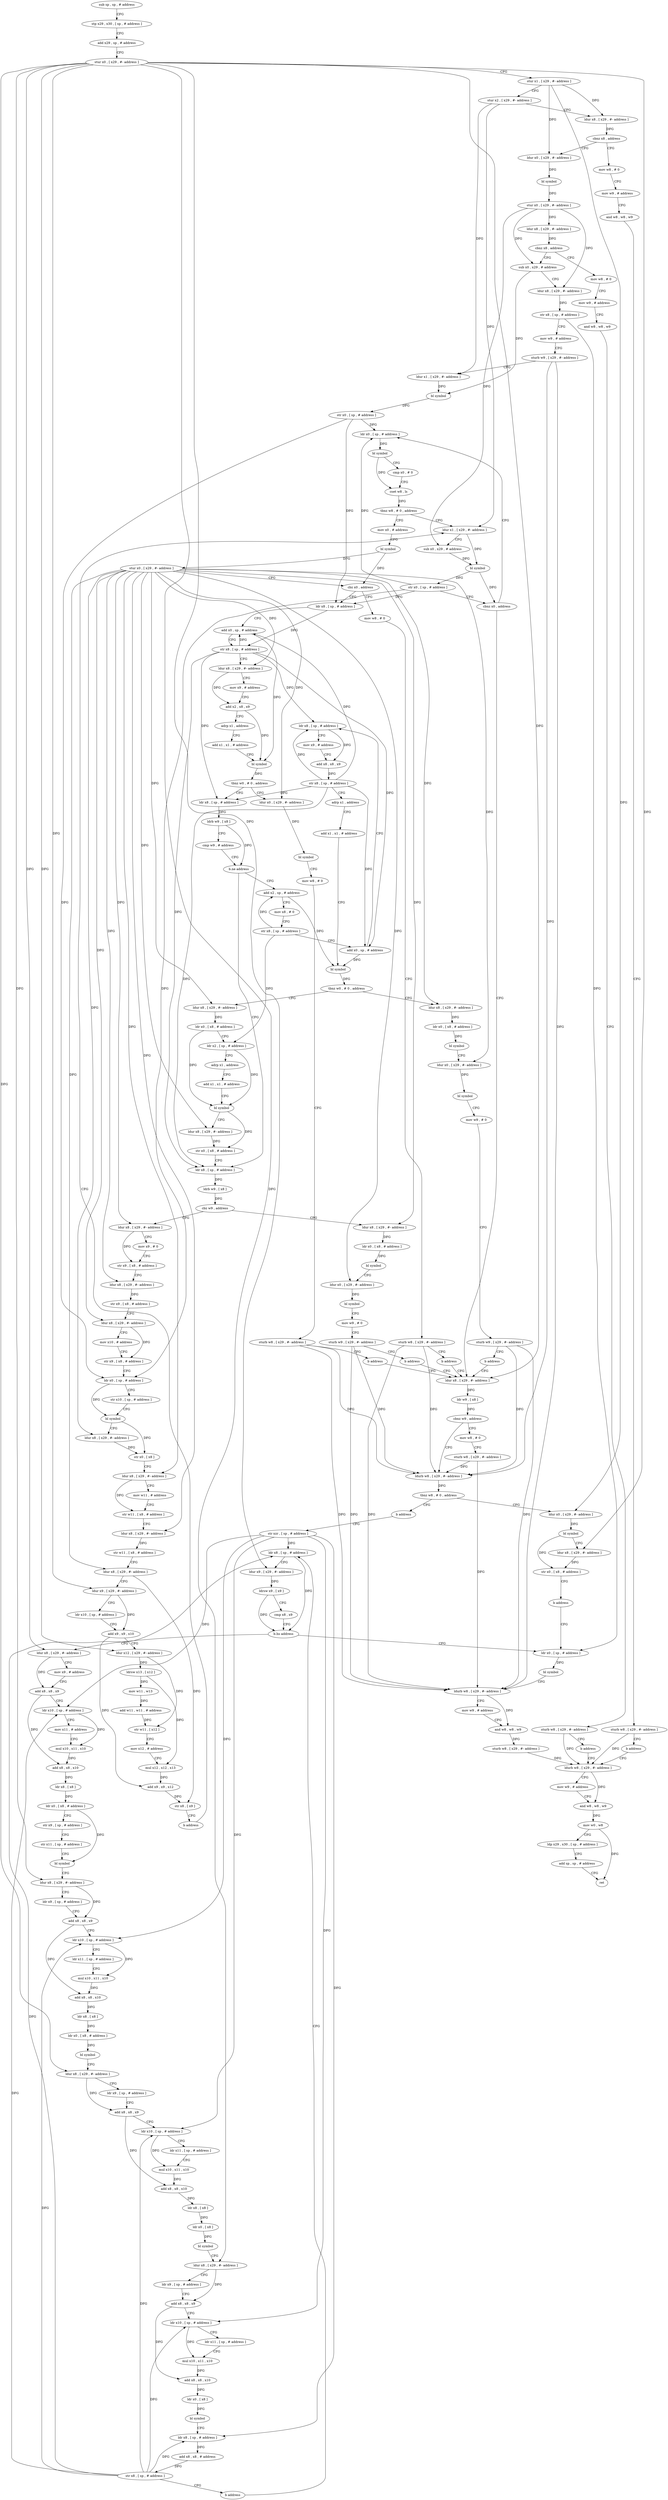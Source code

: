 digraph "func" {
"165420" [label = "sub sp , sp , # address" ]
"165424" [label = "stp x29 , x30 , [ sp , # address ]" ]
"165428" [label = "add x29 , sp , # address" ]
"165432" [label = "stur x0 , [ x29 , #- address ]" ]
"165436" [label = "stur x1 , [ x29 , #- address ]" ]
"165440" [label = "stur x2 , [ x29 , #- address ]" ]
"165444" [label = "ldur x8 , [ x29 , #- address ]" ]
"165448" [label = "cbnz x8 , address" ]
"165472" [label = "ldur x0 , [ x29 , #- address ]" ]
"165452" [label = "mov w8 , # 0" ]
"165476" [label = "bl symbol" ]
"165480" [label = "stur x0 , [ x29 , #- address ]" ]
"165484" [label = "ldur x8 , [ x29 , #- address ]" ]
"165488" [label = "cbnz x8 , address" ]
"165512" [label = "sub x0 , x29 , # address" ]
"165492" [label = "mov w8 , # 0" ]
"165456" [label = "mov w9 , # address" ]
"165460" [label = "and w8 , w8 , w9" ]
"165464" [label = "sturb w8 , [ x29 , #- address ]" ]
"165468" [label = "b address" ]
"166252" [label = "ldurb w8 , [ x29 , #- address ]" ]
"165516" [label = "ldur x8 , [ x29 , #- address ]" ]
"165520" [label = "str x8 , [ sp , # address ]" ]
"165524" [label = "mov w9 , # address" ]
"165528" [label = "sturb w9 , [ x29 , #- address ]" ]
"165532" [label = "ldur x1 , [ x29 , #- address ]" ]
"165536" [label = "bl symbol" ]
"165540" [label = "str x0 , [ sp , # address ]" ]
"165544" [label = "ldr x0 , [ sp , # address ]" ]
"165496" [label = "mov w9 , # address" ]
"165500" [label = "and w8 , w8 , w9" ]
"165504" [label = "sturb w8 , [ x29 , #- address ]" ]
"165508" [label = "b address" ]
"166256" [label = "mov w9 , # address" ]
"166260" [label = "and w8 , w8 , w9" ]
"166264" [label = "mov w0 , w8" ]
"166268" [label = "ldp x29 , x30 , [ sp , # address ]" ]
"166272" [label = "add sp , sp , # address" ]
"166276" [label = "ret" ]
"165952" [label = "ldur x1 , [ x29 , #- address ]" ]
"165956" [label = "sub x0 , x29 , # address" ]
"165960" [label = "bl symbol" ]
"165964" [label = "str x0 , [ sp , # address ]" ]
"165968" [label = "cbnz x0 , address" ]
"165972" [label = "ldur x8 , [ x29 , #- address ]" ]
"165564" [label = "mov x0 , # address" ]
"165568" [label = "bl symbol" ]
"165572" [label = "stur x0 , [ x29 , #- address ]" ]
"165576" [label = "cbz x0 , address" ]
"165940" [label = "mov w8 , # 0" ]
"165580" [label = "ldr x8 , [ sp , # address ]" ]
"165548" [label = "bl symbol" ]
"165552" [label = "cmp x0 , # 0" ]
"165556" [label = "cset w8 , ls" ]
"165560" [label = "tbnz w8 , # 0 , address" ]
"165976" [label = "ldr w9 , [ x8 ]" ]
"165980" [label = "cbnz w9 , address" ]
"165992" [label = "ldurb w8 , [ x29 , #- address ]" ]
"165984" [label = "mov w8 , # 0" ]
"165944" [label = "sturb w8 , [ x29 , #- address ]" ]
"165948" [label = "b address" ]
"165584" [label = "add x0 , sp , # address" ]
"165588" [label = "str x8 , [ sp , # address ]" ]
"165592" [label = "ldur x8 , [ x29 , #- address ]" ]
"165596" [label = "mov x9 , # address" ]
"165600" [label = "add x2 , x8 , x9" ]
"165604" [label = "adrp x1 , address" ]
"165608" [label = "add x1 , x1 , # address" ]
"165612" [label = "bl symbol" ]
"165616" [label = "tbnz w0 , # 0 , address" ]
"165640" [label = "ldr x8 , [ sp , # address ]" ]
"165620" [label = "ldur x0 , [ x29 , #- address ]" ]
"165996" [label = "tbnz w8 , # 0 , address" ]
"166004" [label = "ldur x0 , [ x29 , #- address ]" ]
"166000" [label = "b address" ]
"165988" [label = "sturb w8 , [ x29 , #- address ]" ]
"165644" [label = "ldrb w9 , [ x8 ]" ]
"165648" [label = "cmp w9 , # address" ]
"165652" [label = "b.ne address" ]
"165768" [label = "ldr x8 , [ sp , # address ]" ]
"165656" [label = "add x2 , sp , # address" ]
"165624" [label = "bl symbol" ]
"165628" [label = "mov w8 , # 0" ]
"165632" [label = "sturb w8 , [ x29 , #- address ]" ]
"165636" [label = "b address" ]
"166008" [label = "bl symbol" ]
"166012" [label = "ldur x8 , [ x29 , #- address ]" ]
"166016" [label = "str x0 , [ x8 , # address ]" ]
"166020" [label = "b address" ]
"166228" [label = "ldr x0 , [ sp , # address ]" ]
"166024" [label = "str xzr , [ sp , # address ]" ]
"165772" [label = "ldrb w9 , [ x8 ]" ]
"165776" [label = "cbz w9 , address" ]
"165812" [label = "ldur x8 , [ x29 , #- address ]" ]
"165780" [label = "ldur x8 , [ x29 , #- address ]" ]
"165660" [label = "mov x8 , # 0" ]
"165664" [label = "str x8 , [ sp , # address ]" ]
"165668" [label = "add x0 , sp , # address" ]
"165672" [label = "ldr x8 , [ sp , # address ]" ]
"165676" [label = "mov x9 , # address" ]
"165680" [label = "add x8 , x8 , x9" ]
"165684" [label = "str x8 , [ sp , # address ]" ]
"165688" [label = "adrp x1 , address" ]
"165692" [label = "add x1 , x1 , # address" ]
"165696" [label = "bl symbol" ]
"165700" [label = "tbnz w0 , # 0 , address" ]
"165736" [label = "ldur x8 , [ x29 , #- address ]" ]
"165704" [label = "ldur x8 , [ x29 , #- address ]" ]
"166232" [label = "bl symbol" ]
"166236" [label = "ldurb w8 , [ x29 , #- address ]" ]
"166240" [label = "mov w9 , # address" ]
"166244" [label = "and w8 , w8 , w9" ]
"166248" [label = "sturb w8 , [ x29 , #- address ]" ]
"166028" [label = "ldr x8 , [ sp , # address ]" ]
"165816" [label = "mov x9 , # 0" ]
"165820" [label = "str x9 , [ x8 , # address ]" ]
"165824" [label = "ldur x8 , [ x29 , #- address ]" ]
"165828" [label = "str x9 , [ x8 , # address ]" ]
"165832" [label = "ldur x8 , [ x29 , #- address ]" ]
"165836" [label = "mov x10 , # address" ]
"165840" [label = "str x9 , [ x8 , # address ]" ]
"165844" [label = "ldr x0 , [ sp , # address ]" ]
"165848" [label = "str x10 , [ sp , # address ]" ]
"165852" [label = "bl symbol" ]
"165856" [label = "ldur x8 , [ x29 , #- address ]" ]
"165860" [label = "str x0 , [ x8 ]" ]
"165864" [label = "ldur x8 , [ x29 , #- address ]" ]
"165868" [label = "mov w11 , # address" ]
"165872" [label = "str w11 , [ x8 , # address ]" ]
"165876" [label = "ldur x8 , [ x29 , #- address ]" ]
"165880" [label = "str w11 , [ x8 , # address ]" ]
"165884" [label = "ldur x8 , [ x29 , #- address ]" ]
"165888" [label = "ldur x9 , [ x29 , #- address ]" ]
"165892" [label = "ldr x10 , [ sp , # address ]" ]
"165896" [label = "add x9 , x9 , x10" ]
"165900" [label = "ldur x12 , [ x29 , #- address ]" ]
"165904" [label = "ldrsw x13 , [ x12 ]" ]
"165908" [label = "mov w11 , w13" ]
"165912" [label = "add w11 , w11 , # address" ]
"165916" [label = "str w11 , [ x12 ]" ]
"165920" [label = "mov x12 , # address" ]
"165924" [label = "mul x12 , x12 , x13" ]
"165928" [label = "add x9 , x9 , x12" ]
"165932" [label = "str x8 , [ x9 ]" ]
"165936" [label = "b address" ]
"165784" [label = "ldr x0 , [ x8 , # address ]" ]
"165788" [label = "bl symbol" ]
"165792" [label = "ldur x0 , [ x29 , #- address ]" ]
"165796" [label = "bl symbol" ]
"165800" [label = "mov w9 , # 0" ]
"165804" [label = "sturb w9 , [ x29 , #- address ]" ]
"165808" [label = "b address" ]
"165740" [label = "ldr x0 , [ x8 , # address ]" ]
"165744" [label = "ldr x2 , [ sp , # address ]" ]
"165748" [label = "adrp x1 , address" ]
"165752" [label = "add x1 , x1 , # address" ]
"165756" [label = "bl symbol" ]
"165760" [label = "ldur x8 , [ x29 , #- address ]" ]
"165764" [label = "str x0 , [ x8 , # address ]" ]
"165708" [label = "ldr x0 , [ x8 , # address ]" ]
"165712" [label = "bl symbol" ]
"165716" [label = "ldur x0 , [ x29 , #- address ]" ]
"165720" [label = "bl symbol" ]
"165724" [label = "mov w9 , # 0" ]
"165728" [label = "sturb w9 , [ x29 , #- address ]" ]
"165732" [label = "b address" ]
"166048" [label = "ldur x8 , [ x29 , #- address ]" ]
"166052" [label = "mov x9 , # address" ]
"166056" [label = "add x8 , x8 , x9" ]
"166060" [label = "ldr x10 , [ sp , # address ]" ]
"166064" [label = "mov x11 , # address" ]
"166068" [label = "mul x10 , x11 , x10" ]
"166072" [label = "add x8 , x8 , x10" ]
"166076" [label = "ldr x8 , [ x8 ]" ]
"166080" [label = "ldr x0 , [ x8 , # address ]" ]
"166084" [label = "str x9 , [ sp , # address ]" ]
"166088" [label = "str x11 , [ sp , # address ]" ]
"166092" [label = "bl symbol" ]
"166096" [label = "ldur x8 , [ x29 , #- address ]" ]
"166100" [label = "ldr x9 , [ sp , # address ]" ]
"166104" [label = "add x8 , x8 , x9" ]
"166108" [label = "ldr x10 , [ sp , # address ]" ]
"166112" [label = "ldr x11 , [ sp , # address ]" ]
"166116" [label = "mul x10 , x11 , x10" ]
"166120" [label = "add x8 , x8 , x10" ]
"166124" [label = "ldr x8 , [ x8 ]" ]
"166128" [label = "ldr x0 , [ x8 , # address ]" ]
"166132" [label = "bl symbol" ]
"166136" [label = "ldur x8 , [ x29 , #- address ]" ]
"166140" [label = "ldr x9 , [ sp , # address ]" ]
"166144" [label = "add x8 , x8 , x9" ]
"166148" [label = "ldr x10 , [ sp , # address ]" ]
"166152" [label = "ldr x11 , [ sp , # address ]" ]
"166156" [label = "mul x10 , x11 , x10" ]
"166160" [label = "add x8 , x8 , x10" ]
"166164" [label = "ldr x8 , [ x8 ]" ]
"166168" [label = "ldr x0 , [ x8 ]" ]
"166172" [label = "bl symbol" ]
"166176" [label = "ldur x8 , [ x29 , #- address ]" ]
"166180" [label = "ldr x9 , [ sp , # address ]" ]
"166184" [label = "add x8 , x8 , x9" ]
"166188" [label = "ldr x10 , [ sp , # address ]" ]
"166192" [label = "ldr x11 , [ sp , # address ]" ]
"166196" [label = "mul x10 , x11 , x10" ]
"166200" [label = "add x8 , x8 , x10" ]
"166204" [label = "ldr x0 , [ x8 ]" ]
"166208" [label = "bl symbol" ]
"166212" [label = "ldr x8 , [ sp , # address ]" ]
"166216" [label = "add x8 , x8 , # address" ]
"166220" [label = "str x8 , [ sp , # address ]" ]
"166224" [label = "b address" ]
"166032" [label = "ldur x9 , [ x29 , #- address ]" ]
"166036" [label = "ldrsw x9 , [ x9 ]" ]
"166040" [label = "cmp x8 , x9" ]
"166044" [label = "b.hs address" ]
"165420" -> "165424" [ label = "CFG" ]
"165424" -> "165428" [ label = "CFG" ]
"165428" -> "165432" [ label = "CFG" ]
"165432" -> "165436" [ label = "CFG" ]
"165432" -> "165972" [ label = "DFG" ]
"165432" -> "166012" [ label = "DFG" ]
"165432" -> "165888" [ label = "DFG" ]
"165432" -> "165900" [ label = "DFG" ]
"165432" -> "166032" [ label = "DFG" ]
"165432" -> "166048" [ label = "DFG" ]
"165432" -> "166096" [ label = "DFG" ]
"165432" -> "166136" [ label = "DFG" ]
"165432" -> "166176" [ label = "DFG" ]
"165436" -> "165440" [ label = "CFG" ]
"165436" -> "165444" [ label = "DFG" ]
"165436" -> "165472" [ label = "DFG" ]
"165436" -> "166004" [ label = "DFG" ]
"165440" -> "165444" [ label = "CFG" ]
"165440" -> "165532" [ label = "DFG" ]
"165440" -> "165952" [ label = "DFG" ]
"165444" -> "165448" [ label = "DFG" ]
"165448" -> "165472" [ label = "CFG" ]
"165448" -> "165452" [ label = "CFG" ]
"165472" -> "165476" [ label = "DFG" ]
"165452" -> "165456" [ label = "CFG" ]
"165476" -> "165480" [ label = "DFG" ]
"165480" -> "165484" [ label = "DFG" ]
"165480" -> "165516" [ label = "DFG" ]
"165480" -> "165512" [ label = "DFG" ]
"165480" -> "165956" [ label = "DFG" ]
"165484" -> "165488" [ label = "DFG" ]
"165488" -> "165512" [ label = "CFG" ]
"165488" -> "165492" [ label = "CFG" ]
"165512" -> "165516" [ label = "CFG" ]
"165512" -> "165536" [ label = "DFG" ]
"165492" -> "165496" [ label = "CFG" ]
"165456" -> "165460" [ label = "CFG" ]
"165460" -> "165464" [ label = "CFG" ]
"165464" -> "165468" [ label = "CFG" ]
"165464" -> "166252" [ label = "DFG" ]
"165468" -> "166252" [ label = "CFG" ]
"166252" -> "166256" [ label = "CFG" ]
"166252" -> "166260" [ label = "DFG" ]
"165516" -> "165520" [ label = "DFG" ]
"165520" -> "165524" [ label = "CFG" ]
"165520" -> "166228" [ label = "DFG" ]
"165524" -> "165528" [ label = "CFG" ]
"165528" -> "165532" [ label = "CFG" ]
"165528" -> "165992" [ label = "DFG" ]
"165528" -> "166236" [ label = "DFG" ]
"165532" -> "165536" [ label = "DFG" ]
"165536" -> "165540" [ label = "DFG" ]
"165540" -> "165544" [ label = "DFG" ]
"165540" -> "165580" [ label = "DFG" ]
"165540" -> "165844" [ label = "DFG" ]
"165544" -> "165548" [ label = "DFG" ]
"165496" -> "165500" [ label = "CFG" ]
"165500" -> "165504" [ label = "CFG" ]
"165504" -> "165508" [ label = "CFG" ]
"165504" -> "166252" [ label = "DFG" ]
"165508" -> "166252" [ label = "CFG" ]
"166256" -> "166260" [ label = "CFG" ]
"166260" -> "166264" [ label = "DFG" ]
"166264" -> "166268" [ label = "CFG" ]
"166264" -> "166276" [ label = "DFG" ]
"166268" -> "166272" [ label = "CFG" ]
"166272" -> "166276" [ label = "CFG" ]
"165952" -> "165956" [ label = "CFG" ]
"165952" -> "165960" [ label = "DFG" ]
"165956" -> "165960" [ label = "DFG" ]
"165960" -> "165964" [ label = "DFG" ]
"165960" -> "165968" [ label = "DFG" ]
"165964" -> "165968" [ label = "CFG" ]
"165964" -> "165544" [ label = "DFG" ]
"165964" -> "165580" [ label = "DFG" ]
"165964" -> "165844" [ label = "DFG" ]
"165968" -> "165544" [ label = "CFG" ]
"165968" -> "165972" [ label = "CFG" ]
"165972" -> "165976" [ label = "DFG" ]
"165564" -> "165568" [ label = "CFG" ]
"165568" -> "165572" [ label = "DFG" ]
"165568" -> "165576" [ label = "DFG" ]
"165572" -> "165576" [ label = "CFG" ]
"165572" -> "165592" [ label = "DFG" ]
"165572" -> "165620" [ label = "DFG" ]
"165572" -> "165812" [ label = "DFG" ]
"165572" -> "165824" [ label = "DFG" ]
"165572" -> "165832" [ label = "DFG" ]
"165572" -> "165856" [ label = "DFG" ]
"165572" -> "165864" [ label = "DFG" ]
"165572" -> "165876" [ label = "DFG" ]
"165572" -> "165884" [ label = "DFG" ]
"165572" -> "165780" [ label = "DFG" ]
"165572" -> "165792" [ label = "DFG" ]
"165572" -> "165736" [ label = "DFG" ]
"165572" -> "165760" [ label = "DFG" ]
"165572" -> "165704" [ label = "DFG" ]
"165572" -> "165716" [ label = "DFG" ]
"165576" -> "165940" [ label = "CFG" ]
"165576" -> "165580" [ label = "CFG" ]
"165940" -> "165944" [ label = "CFG" ]
"165580" -> "165584" [ label = "CFG" ]
"165580" -> "165588" [ label = "DFG" ]
"165548" -> "165552" [ label = "CFG" ]
"165548" -> "165556" [ label = "DFG" ]
"165552" -> "165556" [ label = "CFG" ]
"165556" -> "165560" [ label = "DFG" ]
"165560" -> "165952" [ label = "CFG" ]
"165560" -> "165564" [ label = "CFG" ]
"165976" -> "165980" [ label = "DFG" ]
"165980" -> "165992" [ label = "CFG" ]
"165980" -> "165984" [ label = "CFG" ]
"165992" -> "165996" [ label = "DFG" ]
"165984" -> "165988" [ label = "CFG" ]
"165944" -> "165948" [ label = "CFG" ]
"165944" -> "165992" [ label = "DFG" ]
"165944" -> "166236" [ label = "DFG" ]
"165948" -> "165972" [ label = "CFG" ]
"165584" -> "165588" [ label = "CFG" ]
"165584" -> "165612" [ label = "DFG" ]
"165588" -> "165592" [ label = "CFG" ]
"165588" -> "165584" [ label = "DFG" ]
"165588" -> "165640" [ label = "DFG" ]
"165588" -> "165768" [ label = "DFG" ]
"165588" -> "165672" [ label = "DFG" ]
"165588" -> "165668" [ label = "DFG" ]
"165592" -> "165596" [ label = "CFG" ]
"165592" -> "165600" [ label = "DFG" ]
"165596" -> "165600" [ label = "CFG" ]
"165600" -> "165604" [ label = "CFG" ]
"165600" -> "165612" [ label = "DFG" ]
"165604" -> "165608" [ label = "CFG" ]
"165608" -> "165612" [ label = "CFG" ]
"165612" -> "165616" [ label = "DFG" ]
"165616" -> "165640" [ label = "CFG" ]
"165616" -> "165620" [ label = "CFG" ]
"165640" -> "165644" [ label = "DFG" ]
"165620" -> "165624" [ label = "DFG" ]
"165996" -> "166004" [ label = "CFG" ]
"165996" -> "166000" [ label = "CFG" ]
"166004" -> "166008" [ label = "DFG" ]
"166000" -> "166024" [ label = "CFG" ]
"165988" -> "165992" [ label = "DFG" ]
"165988" -> "166236" [ label = "DFG" ]
"165644" -> "165648" [ label = "CFG" ]
"165644" -> "165652" [ label = "DFG" ]
"165648" -> "165652" [ label = "CFG" ]
"165652" -> "165768" [ label = "CFG" ]
"165652" -> "165656" [ label = "CFG" ]
"165768" -> "165772" [ label = "DFG" ]
"165656" -> "165660" [ label = "CFG" ]
"165656" -> "165696" [ label = "DFG" ]
"165624" -> "165628" [ label = "CFG" ]
"165628" -> "165632" [ label = "CFG" ]
"165632" -> "165636" [ label = "CFG" ]
"165632" -> "165992" [ label = "DFG" ]
"165632" -> "166236" [ label = "DFG" ]
"165636" -> "165972" [ label = "CFG" ]
"166008" -> "166012" [ label = "CFG" ]
"166008" -> "166016" [ label = "DFG" ]
"166012" -> "166016" [ label = "DFG" ]
"166016" -> "166020" [ label = "CFG" ]
"166020" -> "166228" [ label = "CFG" ]
"166228" -> "166232" [ label = "DFG" ]
"166024" -> "166028" [ label = "DFG" ]
"166024" -> "166060" [ label = "DFG" ]
"166024" -> "166108" [ label = "DFG" ]
"166024" -> "166148" [ label = "DFG" ]
"166024" -> "166188" [ label = "DFG" ]
"166024" -> "166212" [ label = "DFG" ]
"165772" -> "165776" [ label = "DFG" ]
"165776" -> "165812" [ label = "CFG" ]
"165776" -> "165780" [ label = "CFG" ]
"165812" -> "165816" [ label = "CFG" ]
"165812" -> "165820" [ label = "DFG" ]
"165780" -> "165784" [ label = "DFG" ]
"165660" -> "165664" [ label = "CFG" ]
"165664" -> "165668" [ label = "CFG" ]
"165664" -> "165656" [ label = "DFG" ]
"165664" -> "165744" [ label = "DFG" ]
"165668" -> "165672" [ label = "CFG" ]
"165668" -> "165696" [ label = "DFG" ]
"165672" -> "165676" [ label = "CFG" ]
"165672" -> "165680" [ label = "DFG" ]
"165676" -> "165680" [ label = "CFG" ]
"165680" -> "165684" [ label = "DFG" ]
"165684" -> "165688" [ label = "CFG" ]
"165684" -> "165584" [ label = "DFG" ]
"165684" -> "165640" [ label = "DFG" ]
"165684" -> "165768" [ label = "DFG" ]
"165684" -> "165668" [ label = "DFG" ]
"165684" -> "165672" [ label = "DFG" ]
"165688" -> "165692" [ label = "CFG" ]
"165692" -> "165696" [ label = "CFG" ]
"165696" -> "165700" [ label = "DFG" ]
"165700" -> "165736" [ label = "CFG" ]
"165700" -> "165704" [ label = "CFG" ]
"165736" -> "165740" [ label = "DFG" ]
"165704" -> "165708" [ label = "DFG" ]
"166232" -> "166236" [ label = "CFG" ]
"166236" -> "166240" [ label = "CFG" ]
"166236" -> "166244" [ label = "DFG" ]
"166240" -> "166244" [ label = "CFG" ]
"166244" -> "166248" [ label = "DFG" ]
"166248" -> "166252" [ label = "DFG" ]
"166028" -> "166032" [ label = "CFG" ]
"166028" -> "166044" [ label = "DFG" ]
"165816" -> "165820" [ label = "CFG" ]
"165820" -> "165824" [ label = "CFG" ]
"165824" -> "165828" [ label = "DFG" ]
"165828" -> "165832" [ label = "CFG" ]
"165832" -> "165836" [ label = "CFG" ]
"165832" -> "165840" [ label = "DFG" ]
"165836" -> "165840" [ label = "CFG" ]
"165840" -> "165844" [ label = "CFG" ]
"165844" -> "165848" [ label = "CFG" ]
"165844" -> "165852" [ label = "DFG" ]
"165848" -> "165852" [ label = "CFG" ]
"165852" -> "165856" [ label = "CFG" ]
"165852" -> "165860" [ label = "DFG" ]
"165856" -> "165860" [ label = "DFG" ]
"165860" -> "165864" [ label = "CFG" ]
"165864" -> "165868" [ label = "CFG" ]
"165864" -> "165872" [ label = "DFG" ]
"165868" -> "165872" [ label = "CFG" ]
"165872" -> "165876" [ label = "CFG" ]
"165876" -> "165880" [ label = "DFG" ]
"165880" -> "165884" [ label = "CFG" ]
"165884" -> "165888" [ label = "CFG" ]
"165884" -> "165932" [ label = "DFG" ]
"165888" -> "165892" [ label = "CFG" ]
"165888" -> "165896" [ label = "DFG" ]
"165892" -> "165896" [ label = "CFG" ]
"165896" -> "165900" [ label = "CFG" ]
"165896" -> "165928" [ label = "DFG" ]
"165900" -> "165904" [ label = "DFG" ]
"165900" -> "165916" [ label = "DFG" ]
"165904" -> "165908" [ label = "DFG" ]
"165904" -> "165924" [ label = "DFG" ]
"165908" -> "165912" [ label = "DFG" ]
"165912" -> "165916" [ label = "DFG" ]
"165916" -> "165920" [ label = "CFG" ]
"165920" -> "165924" [ label = "CFG" ]
"165924" -> "165928" [ label = "DFG" ]
"165928" -> "165932" [ label = "DFG" ]
"165932" -> "165936" [ label = "CFG" ]
"165936" -> "165952" [ label = "CFG" ]
"165784" -> "165788" [ label = "DFG" ]
"165788" -> "165792" [ label = "CFG" ]
"165792" -> "165796" [ label = "DFG" ]
"165796" -> "165800" [ label = "CFG" ]
"165800" -> "165804" [ label = "CFG" ]
"165804" -> "165808" [ label = "CFG" ]
"165804" -> "165992" [ label = "DFG" ]
"165804" -> "166236" [ label = "DFG" ]
"165808" -> "165972" [ label = "CFG" ]
"165740" -> "165744" [ label = "CFG" ]
"165740" -> "165756" [ label = "DFG" ]
"165744" -> "165748" [ label = "CFG" ]
"165744" -> "165756" [ label = "DFG" ]
"165748" -> "165752" [ label = "CFG" ]
"165752" -> "165756" [ label = "CFG" ]
"165756" -> "165760" [ label = "CFG" ]
"165756" -> "165764" [ label = "DFG" ]
"165760" -> "165764" [ label = "DFG" ]
"165764" -> "165768" [ label = "CFG" ]
"165708" -> "165712" [ label = "DFG" ]
"165712" -> "165716" [ label = "CFG" ]
"165716" -> "165720" [ label = "DFG" ]
"165720" -> "165724" [ label = "CFG" ]
"165724" -> "165728" [ label = "CFG" ]
"165728" -> "165732" [ label = "CFG" ]
"165728" -> "165992" [ label = "DFG" ]
"165728" -> "166236" [ label = "DFG" ]
"165732" -> "165972" [ label = "CFG" ]
"166048" -> "166052" [ label = "CFG" ]
"166048" -> "166056" [ label = "DFG" ]
"166052" -> "166056" [ label = "CFG" ]
"166056" -> "166060" [ label = "CFG" ]
"166056" -> "166072" [ label = "DFG" ]
"166060" -> "166064" [ label = "CFG" ]
"166060" -> "166068" [ label = "DFG" ]
"166064" -> "166068" [ label = "CFG" ]
"166068" -> "166072" [ label = "DFG" ]
"166072" -> "166076" [ label = "DFG" ]
"166076" -> "166080" [ label = "DFG" ]
"166080" -> "166084" [ label = "CFG" ]
"166080" -> "166092" [ label = "DFG" ]
"166084" -> "166088" [ label = "CFG" ]
"166088" -> "166092" [ label = "CFG" ]
"166092" -> "166096" [ label = "CFG" ]
"166096" -> "166100" [ label = "CFG" ]
"166096" -> "166104" [ label = "DFG" ]
"166100" -> "166104" [ label = "CFG" ]
"166104" -> "166108" [ label = "CFG" ]
"166104" -> "166120" [ label = "DFG" ]
"166108" -> "166112" [ label = "CFG" ]
"166108" -> "166116" [ label = "DFG" ]
"166112" -> "166116" [ label = "CFG" ]
"166116" -> "166120" [ label = "DFG" ]
"166120" -> "166124" [ label = "DFG" ]
"166124" -> "166128" [ label = "DFG" ]
"166128" -> "166132" [ label = "DFG" ]
"166132" -> "166136" [ label = "CFG" ]
"166136" -> "166140" [ label = "CFG" ]
"166136" -> "166144" [ label = "DFG" ]
"166140" -> "166144" [ label = "CFG" ]
"166144" -> "166148" [ label = "CFG" ]
"166144" -> "166160" [ label = "DFG" ]
"166148" -> "166152" [ label = "CFG" ]
"166148" -> "166156" [ label = "DFG" ]
"166152" -> "166156" [ label = "CFG" ]
"166156" -> "166160" [ label = "DFG" ]
"166160" -> "166164" [ label = "DFG" ]
"166164" -> "166168" [ label = "DFG" ]
"166168" -> "166172" [ label = "DFG" ]
"166172" -> "166176" [ label = "CFG" ]
"166176" -> "166180" [ label = "CFG" ]
"166176" -> "166184" [ label = "DFG" ]
"166180" -> "166184" [ label = "CFG" ]
"166184" -> "166188" [ label = "CFG" ]
"166184" -> "166200" [ label = "DFG" ]
"166188" -> "166192" [ label = "CFG" ]
"166188" -> "166196" [ label = "DFG" ]
"166192" -> "166196" [ label = "CFG" ]
"166196" -> "166200" [ label = "DFG" ]
"166200" -> "166204" [ label = "DFG" ]
"166204" -> "166208" [ label = "DFG" ]
"166208" -> "166212" [ label = "CFG" ]
"166212" -> "166216" [ label = "DFG" ]
"166216" -> "166220" [ label = "DFG" ]
"166220" -> "166224" [ label = "CFG" ]
"166220" -> "166028" [ label = "DFG" ]
"166220" -> "166060" [ label = "DFG" ]
"166220" -> "166108" [ label = "DFG" ]
"166220" -> "166148" [ label = "DFG" ]
"166220" -> "166188" [ label = "DFG" ]
"166220" -> "166212" [ label = "DFG" ]
"166224" -> "166028" [ label = "CFG" ]
"166032" -> "166036" [ label = "DFG" ]
"166036" -> "166040" [ label = "CFG" ]
"166036" -> "166044" [ label = "DFG" ]
"166040" -> "166044" [ label = "CFG" ]
"166044" -> "166228" [ label = "CFG" ]
"166044" -> "166048" [ label = "CFG" ]
}
